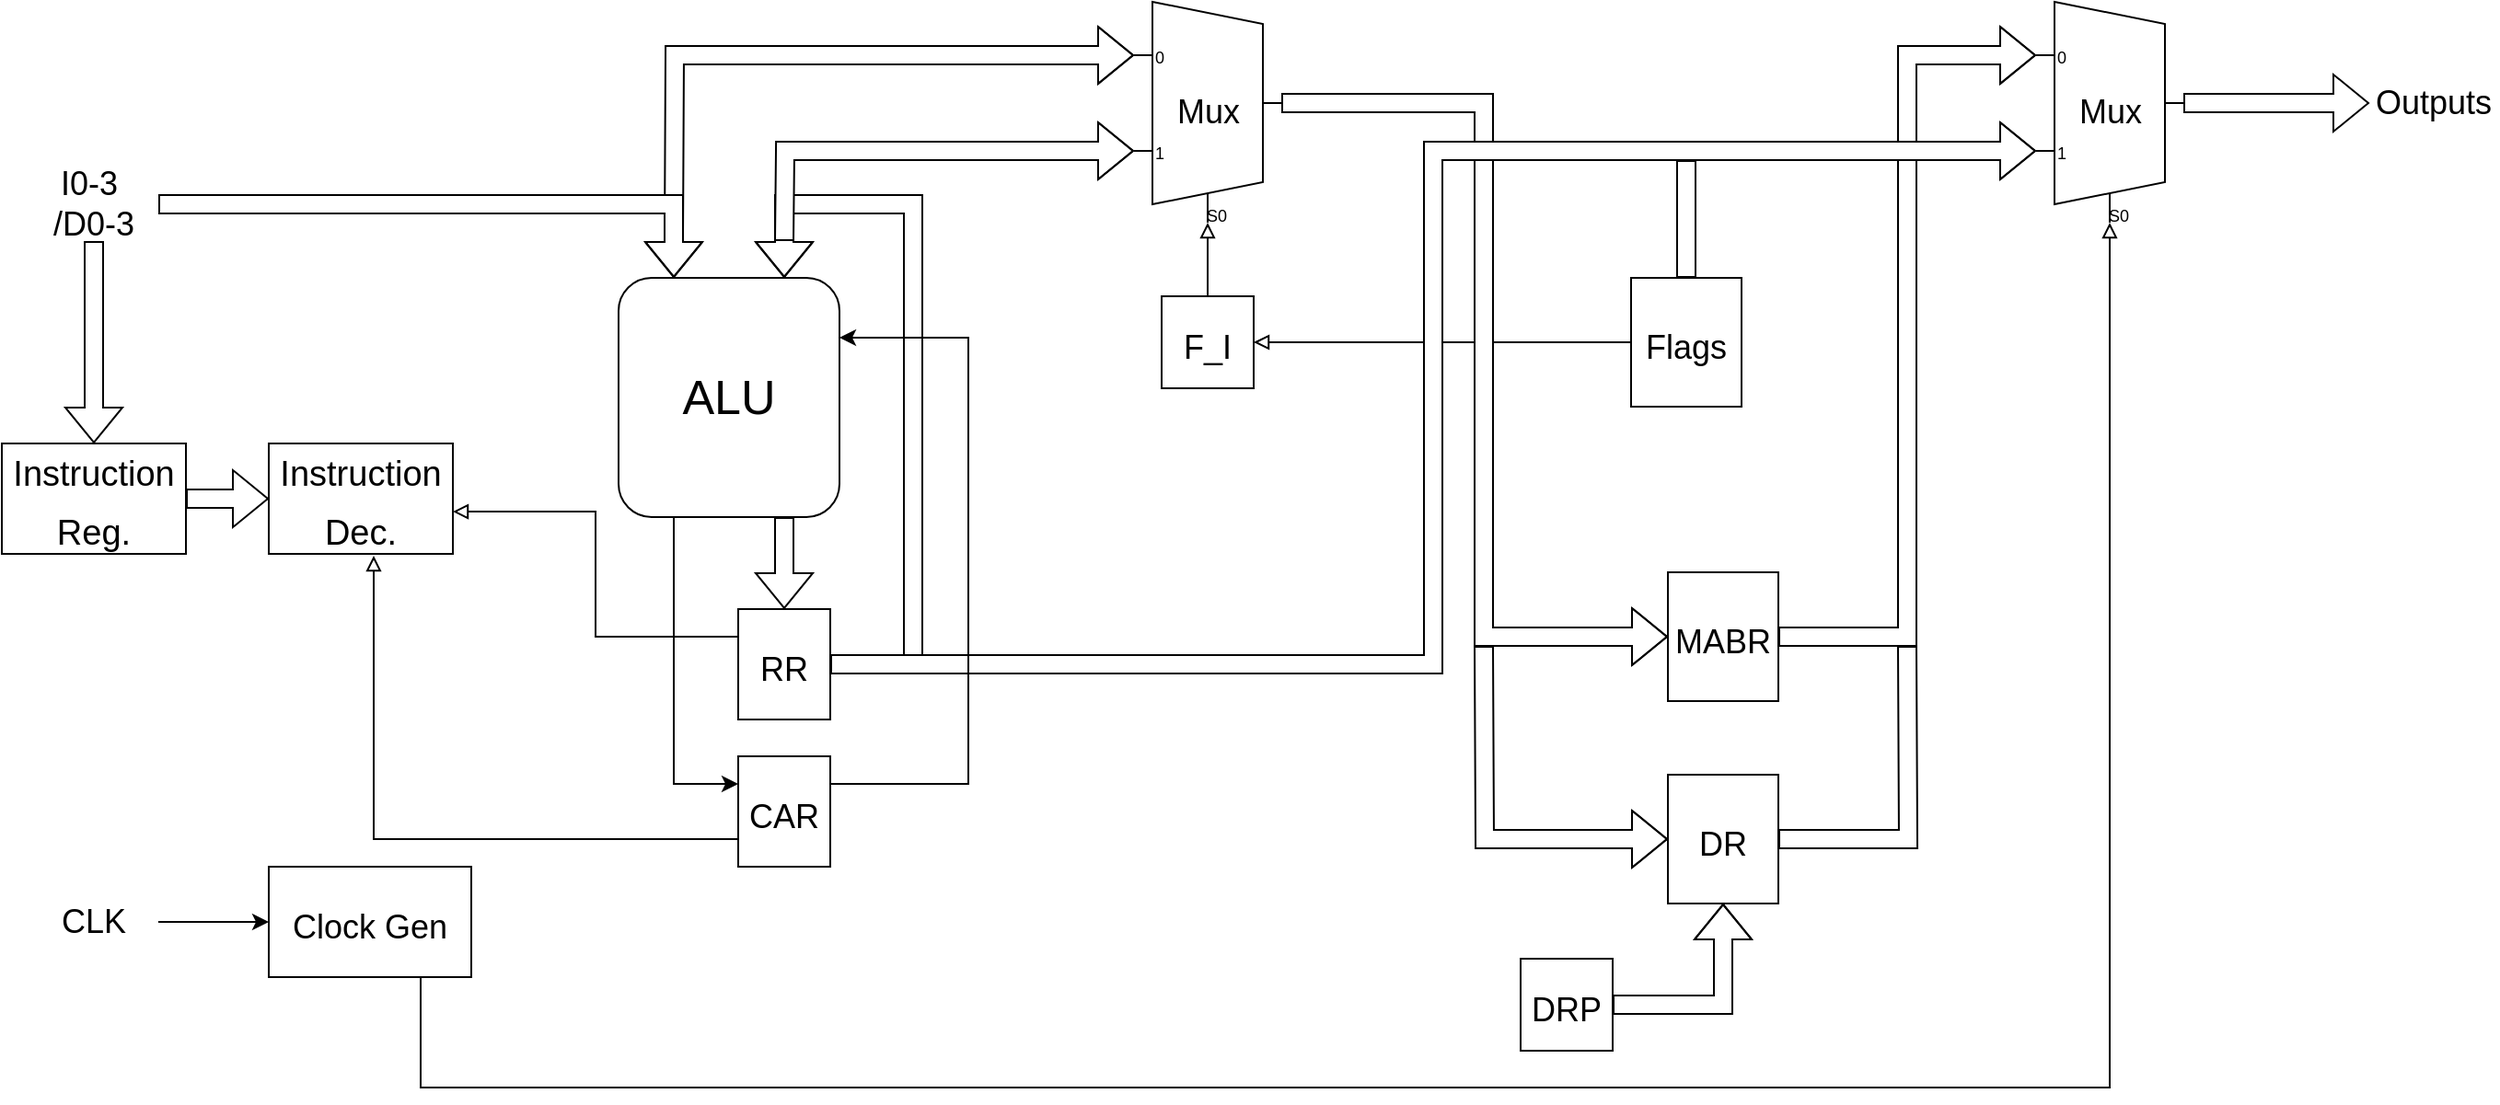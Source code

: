 <mxfile version="20.1.1" type="device"><diagram id="JuqoCJlKXueaEqIL5wIM" name="Page-1"><mxGraphModel dx="1102" dy="631" grid="1" gridSize="10" guides="1" tooltips="1" connect="1" arrows="1" fold="1" page="1" pageScale="1" pageWidth="1654" pageHeight="1169" math="0" shadow="0"><root><mxCell id="0"/><mxCell id="1" parent="0"/><mxCell id="4gXw3PpnMBMB-SzGjoBB-38" style="edgeStyle=orthogonalEdgeStyle;shape=flexArrow;rounded=0;orthogonalLoop=1;jettySize=auto;html=1;exitX=1;exitY=0.5;exitDx=0;exitDy=0;entryX=0;entryY=0.217;entryDx=0;entryDy=3;entryPerimeter=0;fontSize=18;startArrow=none;startFill=0;endArrow=block;endFill=0;fillColor=none;" edge="1" parent="1" source="4gXw3PpnMBMB-SzGjoBB-24" target="4gXw3PpnMBMB-SzGjoBB-37"><mxGeometry relative="1" as="geometry"/></mxCell><mxCell id="4gXw3PpnMBMB-SzGjoBB-45" style="edgeStyle=orthogonalEdgeStyle;rounded=0;orthogonalLoop=1;jettySize=auto;html=1;exitX=1;exitY=0.5;exitDx=0;exitDy=0;entryX=0;entryY=0.5;entryDx=0;entryDy=0;fontSize=18;startArrow=block;startFill=0;endArrow=none;endFill=0;fillColor=none;" edge="1" parent="1" source="4gXw3PpnMBMB-SzGjoBB-32" target="4gXw3PpnMBMB-SzGjoBB-43"><mxGeometry relative="1" as="geometry"/></mxCell><mxCell id="4gXw3PpnMBMB-SzGjoBB-7" style="edgeStyle=orthogonalEdgeStyle;shape=flexArrow;rounded=0;orthogonalLoop=1;jettySize=auto;html=1;exitX=1;exitY=0.5;exitDx=0;exitDy=0;entryX=0.75;entryY=0;entryDx=0;entryDy=0;fontSize=18;fillColor=none;" edge="1" parent="1" source="4gXw3PpnMBMB-SzGjoBB-3" target="4gXw3PpnMBMB-SzGjoBB-2"><mxGeometry relative="1" as="geometry"><Array as="points"><mxPoint x="600" y="520"/><mxPoint x="600" y="270"/><mxPoint x="530" y="270"/></Array></mxGeometry></mxCell><mxCell id="4gXw3PpnMBMB-SzGjoBB-34" style="edgeStyle=orthogonalEdgeStyle;rounded=0;orthogonalLoop=1;jettySize=auto;html=1;exitX=1;exitY=0.5;exitDx=0;exitDy=-5;exitPerimeter=0;entryX=0;entryY=0.5;entryDx=0;entryDy=0;fontSize=18;startArrow=none;startFill=0;endArrow=block;endFill=0;fillColor=default;shape=flexArrow;" edge="1" parent="1" source="4gXw3PpnMBMB-SzGjoBB-28" target="4gXw3PpnMBMB-SzGjoBB-24"><mxGeometry relative="1" as="geometry"><Array as="points"><mxPoint x="910" y="215"/><mxPoint x="910" y="505"/></Array></mxGeometry></mxCell><mxCell id="4gXw3PpnMBMB-SzGjoBB-40" style="edgeStyle=orthogonalEdgeStyle;shape=flexArrow;rounded=0;orthogonalLoop=1;jettySize=auto;html=1;exitX=0;exitY=0.65;exitDx=0;exitDy=3;exitPerimeter=0;entryX=1;entryY=0.5;entryDx=0;entryDy=0;fontSize=18;startArrow=block;startFill=0;endArrow=none;endFill=0;fillColor=default;" edge="1" parent="1" source="4gXw3PpnMBMB-SzGjoBB-37" target="4gXw3PpnMBMB-SzGjoBB-3"><mxGeometry relative="1" as="geometry"/></mxCell><mxCell id="4gXw3PpnMBMB-SzGjoBB-31" style="edgeStyle=orthogonalEdgeStyle;shape=flexArrow;rounded=0;orthogonalLoop=1;jettySize=auto;html=1;exitX=0;exitY=0.65;exitDx=0;exitDy=3;exitPerimeter=0;fontSize=18;startArrow=block;endArrow=none;endFill=0;fillColor=default;" edge="1" parent="1" source="4gXw3PpnMBMB-SzGjoBB-28"><mxGeometry relative="1" as="geometry"><mxPoint x="530" y="290" as="targetPoint"/></mxGeometry></mxCell><mxCell id="4gXw3PpnMBMB-SzGjoBB-30" style="edgeStyle=orthogonalEdgeStyle;shape=flexArrow;rounded=0;orthogonalLoop=1;jettySize=auto;html=1;exitX=0;exitY=0.217;exitDx=0;exitDy=3;exitPerimeter=0;fontSize=18;fillColor=default;startArrow=block;endArrow=none;endFill=0;" edge="1" parent="1" source="4gXw3PpnMBMB-SzGjoBB-28"><mxGeometry relative="1" as="geometry"><mxPoint x="470" y="290" as="targetPoint"/></mxGeometry></mxCell><mxCell id="4gXw3PpnMBMB-SzGjoBB-11" style="edgeStyle=orthogonalEdgeStyle;rounded=0;orthogonalLoop=1;jettySize=auto;html=1;exitX=1;exitY=0.25;exitDx=0;exitDy=0;entryX=1;entryY=0.25;entryDx=0;entryDy=0;fontSize=18;" edge="1" parent="1" source="4gXw3PpnMBMB-SzGjoBB-8" target="4gXw3PpnMBMB-SzGjoBB-2"><mxGeometry relative="1" as="geometry"><Array as="points"><mxPoint x="630" y="585"/><mxPoint x="630" y="343"/></Array></mxGeometry></mxCell><mxCell id="4gXw3PpnMBMB-SzGjoBB-6" style="edgeStyle=orthogonalEdgeStyle;rounded=0;orthogonalLoop=1;jettySize=auto;html=1;exitX=0.75;exitY=1;exitDx=0;exitDy=0;entryX=0.5;entryY=0;entryDx=0;entryDy=0;fontSize=18;shape=flexArrow;" edge="1" parent="1" source="4gXw3PpnMBMB-SzGjoBB-2" target="4gXw3PpnMBMB-SzGjoBB-3"><mxGeometry relative="1" as="geometry"/></mxCell><mxCell id="4gXw3PpnMBMB-SzGjoBB-9" style="edgeStyle=orthogonalEdgeStyle;rounded=0;orthogonalLoop=1;jettySize=auto;html=1;exitX=0.25;exitY=1;exitDx=0;exitDy=0;entryX=0;entryY=0.25;entryDx=0;entryDy=0;fontSize=18;" edge="1" parent="1" source="4gXw3PpnMBMB-SzGjoBB-2" target="4gXw3PpnMBMB-SzGjoBB-8"><mxGeometry relative="1" as="geometry"/></mxCell><mxCell id="4gXw3PpnMBMB-SzGjoBB-2" value="&lt;div style=&quot;font-size: 26px;&quot;&gt;ALU&lt;/div&gt;" style="rounded=1;whiteSpace=wrap;html=1;" vertex="1" parent="1"><mxGeometry x="440" y="310" width="120" height="130" as="geometry"/></mxCell><mxCell id="4gXw3PpnMBMB-SzGjoBB-54" style="edgeStyle=orthogonalEdgeStyle;rounded=0;orthogonalLoop=1;jettySize=auto;html=1;exitX=0;exitY=0.25;exitDx=0;exitDy=0;entryX=1;entryY=0.617;entryDx=0;entryDy=0;entryPerimeter=0;fontSize=18;startArrow=none;startFill=0;endArrow=block;endFill=0;fillColor=default;" edge="1" parent="1" source="4gXw3PpnMBMB-SzGjoBB-3" target="4gXw3PpnMBMB-SzGjoBB-17"><mxGeometry relative="1" as="geometry"/></mxCell><mxCell id="4gXw3PpnMBMB-SzGjoBB-3" value="&lt;font style=&quot;font-size: 18px;&quot;&gt;RR&lt;/font&gt;" style="rounded=0;whiteSpace=wrap;html=1;fontSize=26;" vertex="1" parent="1"><mxGeometry x="505" y="490" width="50" height="60" as="geometry"/></mxCell><mxCell id="4gXw3PpnMBMB-SzGjoBB-53" style="edgeStyle=orthogonalEdgeStyle;rounded=0;orthogonalLoop=1;jettySize=auto;html=1;exitX=0;exitY=0.75;exitDx=0;exitDy=0;entryX=0.57;entryY=1.017;entryDx=0;entryDy=0;entryPerimeter=0;fontSize=18;startArrow=none;startFill=0;endArrow=block;endFill=0;fillColor=default;" edge="1" parent="1" source="4gXw3PpnMBMB-SzGjoBB-8" target="4gXw3PpnMBMB-SzGjoBB-17"><mxGeometry relative="1" as="geometry"/></mxCell><mxCell id="4gXw3PpnMBMB-SzGjoBB-8" value="&lt;font style=&quot;font-size: 18px;&quot;&gt;CAR&lt;/font&gt;" style="rounded=0;whiteSpace=wrap;html=1;fontSize=26;" vertex="1" parent="1"><mxGeometry x="505" y="570" width="50" height="60" as="geometry"/></mxCell><mxCell id="4gXw3PpnMBMB-SzGjoBB-14" style="edgeStyle=orthogonalEdgeStyle;rounded=0;orthogonalLoop=1;jettySize=auto;html=1;exitX=1;exitY=0.5;exitDx=0;exitDy=0;entryX=0.25;entryY=0;entryDx=0;entryDy=0;fontSize=18;fillColor=default;shape=flexArrow;" edge="1" parent="1" source="4gXw3PpnMBMB-SzGjoBB-13" target="4gXw3PpnMBMB-SzGjoBB-2"><mxGeometry relative="1" as="geometry"><Array as="points"><mxPoint x="190" y="270"/><mxPoint x="470" y="270"/></Array></mxGeometry></mxCell><mxCell id="4gXw3PpnMBMB-SzGjoBB-16" style="edgeStyle=orthogonalEdgeStyle;shape=flexArrow;rounded=0;orthogonalLoop=1;jettySize=auto;html=1;exitX=0.5;exitY=1;exitDx=0;exitDy=0;entryX=0.5;entryY=0;entryDx=0;entryDy=0;fontSize=19;fillColor=default;" edge="1" parent="1" source="4gXw3PpnMBMB-SzGjoBB-13" target="4gXw3PpnMBMB-SzGjoBB-15"><mxGeometry relative="1" as="geometry"/></mxCell><mxCell id="4gXw3PpnMBMB-SzGjoBB-13" value="&lt;div&gt;I0-3&amp;nbsp; &lt;br&gt;&lt;/div&gt;&lt;div&gt;/D0-3&lt;br&gt;&lt;/div&gt;" style="text;html=1;strokeColor=none;fillColor=none;align=center;verticalAlign=middle;whiteSpace=wrap;rounded=0;fontSize=18;" vertex="1" parent="1"><mxGeometry x="120" y="250" width="70" height="40" as="geometry"/></mxCell><mxCell id="4gXw3PpnMBMB-SzGjoBB-18" style="edgeStyle=orthogonalEdgeStyle;shape=flexArrow;rounded=0;orthogonalLoop=1;jettySize=auto;html=1;exitX=1;exitY=0.5;exitDx=0;exitDy=0;entryX=0;entryY=0.5;entryDx=0;entryDy=0;fontSize=19;fillColor=default;" edge="1" parent="1" source="4gXw3PpnMBMB-SzGjoBB-15" target="4gXw3PpnMBMB-SzGjoBB-17"><mxGeometry relative="1" as="geometry"/></mxCell><mxCell id="4gXw3PpnMBMB-SzGjoBB-15" value="&lt;font style=&quot;font-size: 19px;&quot;&gt;Instruction Reg.&lt;br&gt;&lt;/font&gt;" style="rounded=0;whiteSpace=wrap;html=1;fontSize=26;" vertex="1" parent="1"><mxGeometry x="105" y="400" width="100" height="60" as="geometry"/></mxCell><mxCell id="4gXw3PpnMBMB-SzGjoBB-17" value="&lt;font style=&quot;font-size: 19px;&quot;&gt;Instruction Dec.&lt;br&gt;&lt;/font&gt;" style="rounded=0;whiteSpace=wrap;html=1;fontSize=26;" vertex="1" parent="1"><mxGeometry x="250" y="400" width="100" height="60" as="geometry"/></mxCell><mxCell id="4gXw3PpnMBMB-SzGjoBB-46" style="edgeStyle=orthogonalEdgeStyle;rounded=0;orthogonalLoop=1;jettySize=auto;html=1;exitX=0.75;exitY=1;exitDx=0;exitDy=0;entryX=0.375;entryY=1;entryDx=10;entryDy=0;entryPerimeter=0;fontSize=18;startArrow=none;startFill=0;endArrow=block;endFill=0;fillColor=none;" edge="1" parent="1" source="4gXw3PpnMBMB-SzGjoBB-19" target="4gXw3PpnMBMB-SzGjoBB-37"><mxGeometry relative="1" as="geometry"><Array as="points"><mxPoint x="333" y="750"/><mxPoint x="1250" y="750"/></Array></mxGeometry></mxCell><mxCell id="4gXw3PpnMBMB-SzGjoBB-19" value="&lt;font style=&quot;font-size: 18px;&quot;&gt;Clock Gen&lt;br&gt;&lt;/font&gt;" style="rounded=0;whiteSpace=wrap;html=1;fontSize=26;" vertex="1" parent="1"><mxGeometry x="250" y="630" width="110" height="60" as="geometry"/></mxCell><mxCell id="4gXw3PpnMBMB-SzGjoBB-21" style="edgeStyle=orthogonalEdgeStyle;rounded=0;orthogonalLoop=1;jettySize=auto;html=1;exitX=1;exitY=0.5;exitDx=0;exitDy=0;entryX=0;entryY=0.5;entryDx=0;entryDy=0;fontSize=18;fillColor=default;" edge="1" parent="1" source="4gXw3PpnMBMB-SzGjoBB-20" target="4gXw3PpnMBMB-SzGjoBB-19"><mxGeometry relative="1" as="geometry"/></mxCell><mxCell id="4gXw3PpnMBMB-SzGjoBB-20" value="CLK" style="text;html=1;strokeColor=none;fillColor=none;align=center;verticalAlign=middle;whiteSpace=wrap;rounded=0;fontSize=18;" vertex="1" parent="1"><mxGeometry x="120" y="640" width="70" height="40" as="geometry"/></mxCell><mxCell id="4gXw3PpnMBMB-SzGjoBB-24" value="&lt;font style=&quot;font-size: 18px;&quot;&gt;MABR&lt;/font&gt;" style="rounded=0;whiteSpace=wrap;html=1;fontSize=26;" vertex="1" parent="1"><mxGeometry x="1010" y="470" width="60" height="70" as="geometry"/></mxCell><mxCell id="4gXw3PpnMBMB-SzGjoBB-36" style="edgeStyle=orthogonalEdgeStyle;shape=flexArrow;rounded=0;orthogonalLoop=1;jettySize=auto;html=1;exitX=0;exitY=0.5;exitDx=0;exitDy=0;fontSize=18;startArrow=block;startFill=0;endArrow=none;endFill=0;fillColor=default;" edge="1" parent="1" source="4gXw3PpnMBMB-SzGjoBB-25"><mxGeometry relative="1" as="geometry"><mxPoint x="910" y="510" as="targetPoint"/></mxGeometry></mxCell><mxCell id="4gXw3PpnMBMB-SzGjoBB-39" style="edgeStyle=orthogonalEdgeStyle;shape=flexArrow;rounded=0;orthogonalLoop=1;jettySize=auto;html=1;exitX=1;exitY=0.5;exitDx=0;exitDy=0;fontSize=18;startArrow=none;startFill=0;endArrow=none;endFill=0;fillColor=none;" edge="1" parent="1" source="4gXw3PpnMBMB-SzGjoBB-25"><mxGeometry relative="1" as="geometry"><mxPoint x="1140" y="510" as="targetPoint"/></mxGeometry></mxCell><mxCell id="4gXw3PpnMBMB-SzGjoBB-25" value="&lt;font style=&quot;font-size: 18px;&quot;&gt;DR&lt;/font&gt;" style="rounded=0;whiteSpace=wrap;html=1;fontSize=26;" vertex="1" parent="1"><mxGeometry x="1010" y="580" width="60" height="70" as="geometry"/></mxCell><mxCell id="4gXw3PpnMBMB-SzGjoBB-27" style="edgeStyle=orthogonalEdgeStyle;rounded=0;orthogonalLoop=1;jettySize=auto;html=1;exitX=1;exitY=0.5;exitDx=0;exitDy=0;entryX=0.5;entryY=1;entryDx=0;entryDy=0;fontSize=18;fillColor=default;shape=flexArrow;" edge="1" parent="1" source="4gXw3PpnMBMB-SzGjoBB-26" target="4gXw3PpnMBMB-SzGjoBB-25"><mxGeometry relative="1" as="geometry"/></mxCell><mxCell id="4gXw3PpnMBMB-SzGjoBB-26" value="&lt;font style=&quot;font-size: 18px;&quot;&gt;DRP&lt;/font&gt;" style="rounded=0;whiteSpace=wrap;html=1;fontSize=26;" vertex="1" parent="1"><mxGeometry x="930" y="680" width="50" height="50" as="geometry"/></mxCell><mxCell id="4gXw3PpnMBMB-SzGjoBB-28" value="Mux" style="shadow=0;dashed=0;align=center;html=1;strokeWidth=1;shape=mxgraph.electrical.abstract.mux2;fontSize=18;comic=0;sketch=0;" vertex="1" parent="1"><mxGeometry x="720" y="160" width="80" height="120" as="geometry"/></mxCell><mxCell id="4gXw3PpnMBMB-SzGjoBB-33" style="edgeStyle=orthogonalEdgeStyle;rounded=0;orthogonalLoop=1;jettySize=auto;html=1;exitX=0.5;exitY=0;exitDx=0;exitDy=0;entryX=0.375;entryY=1;entryDx=10;entryDy=0;entryPerimeter=0;fontSize=18;startArrow=none;endArrow=block;endFill=0;fillColor=none;startFill=0;" edge="1" parent="1" source="4gXw3PpnMBMB-SzGjoBB-32" target="4gXw3PpnMBMB-SzGjoBB-28"><mxGeometry relative="1" as="geometry"/></mxCell><mxCell id="4gXw3PpnMBMB-SzGjoBB-32" value="&lt;font style=&quot;font-size: 18px;&quot;&gt;F_I&lt;/font&gt;" style="rounded=0;whiteSpace=wrap;html=1;fontSize=26;" vertex="1" parent="1"><mxGeometry x="735" y="320" width="50" height="50" as="geometry"/></mxCell><mxCell id="4gXw3PpnMBMB-SzGjoBB-41" style="edgeStyle=orthogonalEdgeStyle;shape=flexArrow;rounded=0;orthogonalLoop=1;jettySize=auto;html=1;exitX=1;exitY=0.5;exitDx=0;exitDy=-5;exitPerimeter=0;fontSize=18;startArrow=none;startFill=0;endArrow=block;endFill=0;fillColor=none;entryX=0;entryY=0.5;entryDx=0;entryDy=0;" edge="1" parent="1" source="4gXw3PpnMBMB-SzGjoBB-37" target="4gXw3PpnMBMB-SzGjoBB-42"><mxGeometry relative="1" as="geometry"><mxPoint x="1380" y="215" as="targetPoint"/></mxGeometry></mxCell><mxCell id="4gXw3PpnMBMB-SzGjoBB-37" value="Mux" style="shadow=0;dashed=0;align=center;html=1;strokeWidth=1;shape=mxgraph.electrical.abstract.mux2;fontSize=18;comic=0;sketch=0;" vertex="1" parent="1"><mxGeometry x="1210" y="160" width="80" height="120" as="geometry"/></mxCell><mxCell id="4gXw3PpnMBMB-SzGjoBB-42" value="Outputs" style="text;html=1;strokeColor=none;fillColor=none;align=center;verticalAlign=middle;whiteSpace=wrap;rounded=0;fontSize=18;" vertex="1" parent="1"><mxGeometry x="1391" y="195" width="70" height="40" as="geometry"/></mxCell><mxCell id="4gXw3PpnMBMB-SzGjoBB-44" style="edgeStyle=orthogonalEdgeStyle;shape=flexArrow;rounded=0;orthogonalLoop=1;jettySize=auto;html=1;exitX=0.5;exitY=0;exitDx=0;exitDy=0;fontSize=18;startArrow=none;startFill=0;endArrow=none;endFill=0;fillColor=none;" edge="1" parent="1" source="4gXw3PpnMBMB-SzGjoBB-43"><mxGeometry relative="1" as="geometry"><mxPoint x="1020" y="246" as="targetPoint"/></mxGeometry></mxCell><mxCell id="4gXw3PpnMBMB-SzGjoBB-43" value="&lt;div&gt;&lt;font style=&quot;font-size: 18px;&quot;&gt;Flags&lt;/font&gt;&lt;/div&gt;" style="rounded=0;whiteSpace=wrap;html=1;fontSize=26;" vertex="1" parent="1"><mxGeometry x="990" y="310" width="60" height="70" as="geometry"/></mxCell></root></mxGraphModel></diagram></mxfile>